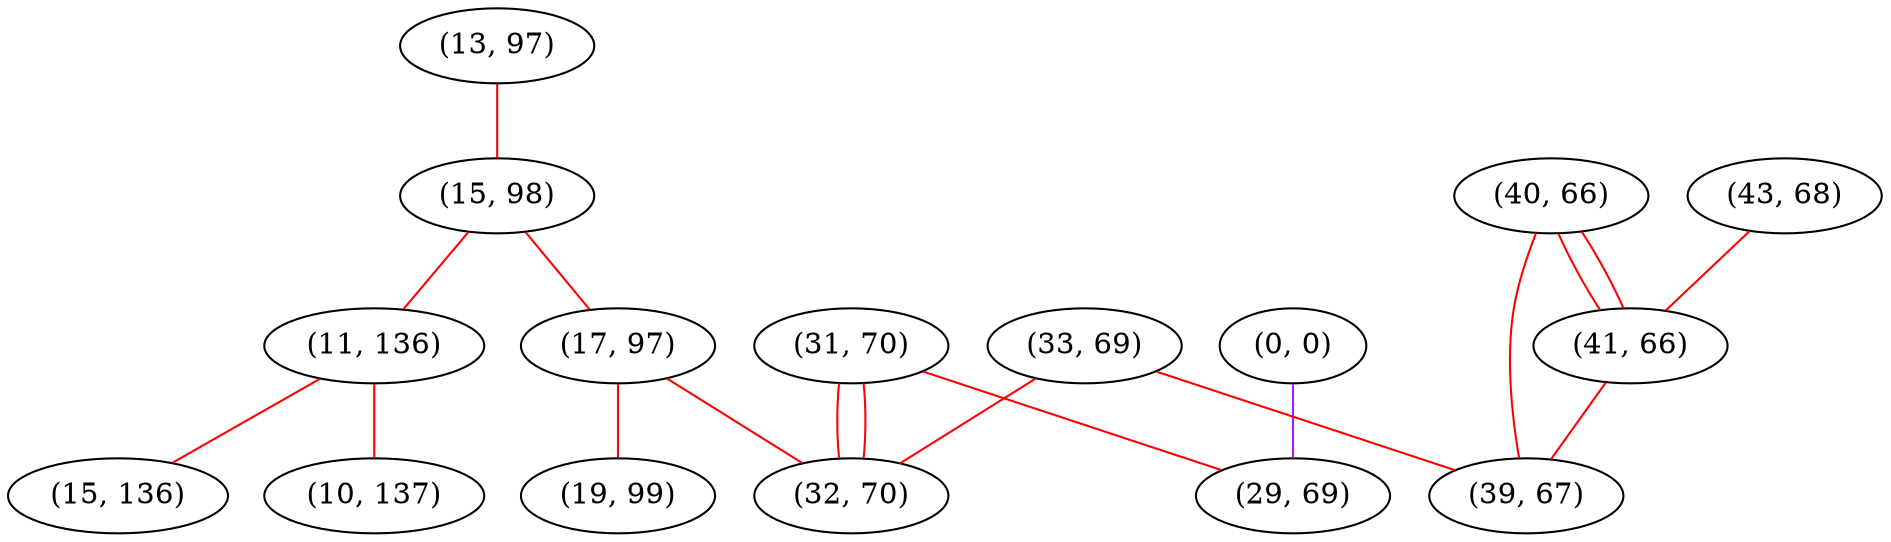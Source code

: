 graph "" {
"(13, 97)";
"(31, 70)";
"(0, 0)";
"(43, 68)";
"(40, 66)";
"(15, 98)";
"(33, 69)";
"(11, 136)";
"(17, 97)";
"(41, 66)";
"(32, 70)";
"(39, 67)";
"(15, 136)";
"(19, 99)";
"(29, 69)";
"(10, 137)";
"(13, 97)" -- "(15, 98)"  [color=red, key=0, weight=1];
"(31, 70)" -- "(32, 70)"  [color=red, key=0, weight=1];
"(31, 70)" -- "(32, 70)"  [color=red, key=1, weight=1];
"(31, 70)" -- "(29, 69)"  [color=red, key=0, weight=1];
"(0, 0)" -- "(29, 69)"  [color=purple, key=0, weight=4];
"(43, 68)" -- "(41, 66)"  [color=red, key=0, weight=1];
"(40, 66)" -- "(41, 66)"  [color=red, key=0, weight=1];
"(40, 66)" -- "(41, 66)"  [color=red, key=1, weight=1];
"(40, 66)" -- "(39, 67)"  [color=red, key=0, weight=1];
"(15, 98)" -- "(11, 136)"  [color=red, key=0, weight=1];
"(15, 98)" -- "(17, 97)"  [color=red, key=0, weight=1];
"(33, 69)" -- "(32, 70)"  [color=red, key=0, weight=1];
"(33, 69)" -- "(39, 67)"  [color=red, key=0, weight=1];
"(11, 136)" -- "(15, 136)"  [color=red, key=0, weight=1];
"(11, 136)" -- "(10, 137)"  [color=red, key=0, weight=1];
"(17, 97)" -- "(32, 70)"  [color=red, key=0, weight=1];
"(17, 97)" -- "(19, 99)"  [color=red, key=0, weight=1];
"(41, 66)" -- "(39, 67)"  [color=red, key=0, weight=1];
}
